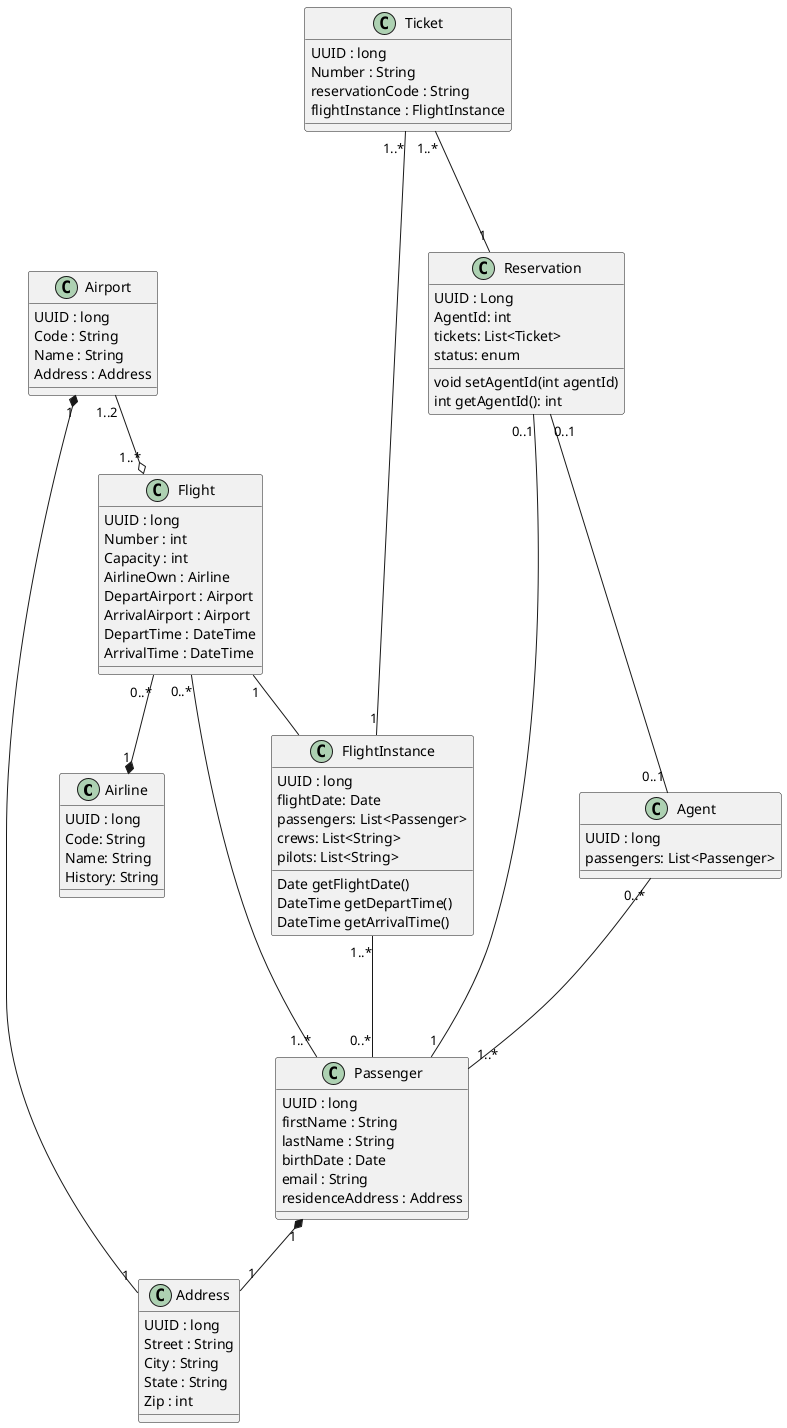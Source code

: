 @startuml

Class Airline {
    UUID : long 
    Code: String 
    Name: String
    History: String 
}

Class Airport{
    UUID : long
    Code : String
    Name : String
    Address : Address
}

Class Address{
    UUID : long
    Street : String
    City : String
    State : String
    Zip : int 
}

Class Flight{
    UUID : long
    Number : int
    Capacity : int
    AirlineOwn : Airline
    DepartAirport : Airport
    ArrivalAirport : Airport
    DepartTime : DateTime
    ArrivalTime : DateTime
}

Class FlightInstance{
    UUID : long
    flightDate: Date
    passengers: List<Passenger>
    crews: List<String>
    pilots: List<String>
    Date getFlightDate()
    DateTime getDepartTime()
    DateTime getArrivalTime()
}

'  It has an id, date, list of passengers, list of crew (flight staff), list of pilots (usually there are at least two or more)

Class Passenger {
    UUID : long
    firstName : String
    lastName : String 
    birthDate : Date
    email : String
    residenceAddress : Address
}

Class Reservation {
    UUID : Long
    AgentId: int
    void setAgentId(int agentId)
    int getAgentId(): int
    tickets: List<Ticket>
    status: enum
}

Class Agent {
    UUID : long
    passengers: List<Passenger>
}

Class Ticket {
    UUID : long
    Number : String 
    reservationCode : String
    flightInstance : FlightInstance
}

Airport "1" *-- "1" Address
Flight "0..*" --* "1" Airline
Flight "1"-- FlightInstance
Passenger "1" *-- "1" Address

Reservation "0..1" --- "1" Passenger
Flight "0..*" --- "1..*" Passenger
Ticket "1..*" --- "1" Reservation

Ticket "1..*" --- "1" FlightInstance

Agent "0..*" --- "1..*" Passenger
Reservation "0..1" --- "0..1" Agent

FlightInstance "1..*" --- "0..*" Passenger

Airport "1..2" --o "1..*" Flight

@enduml